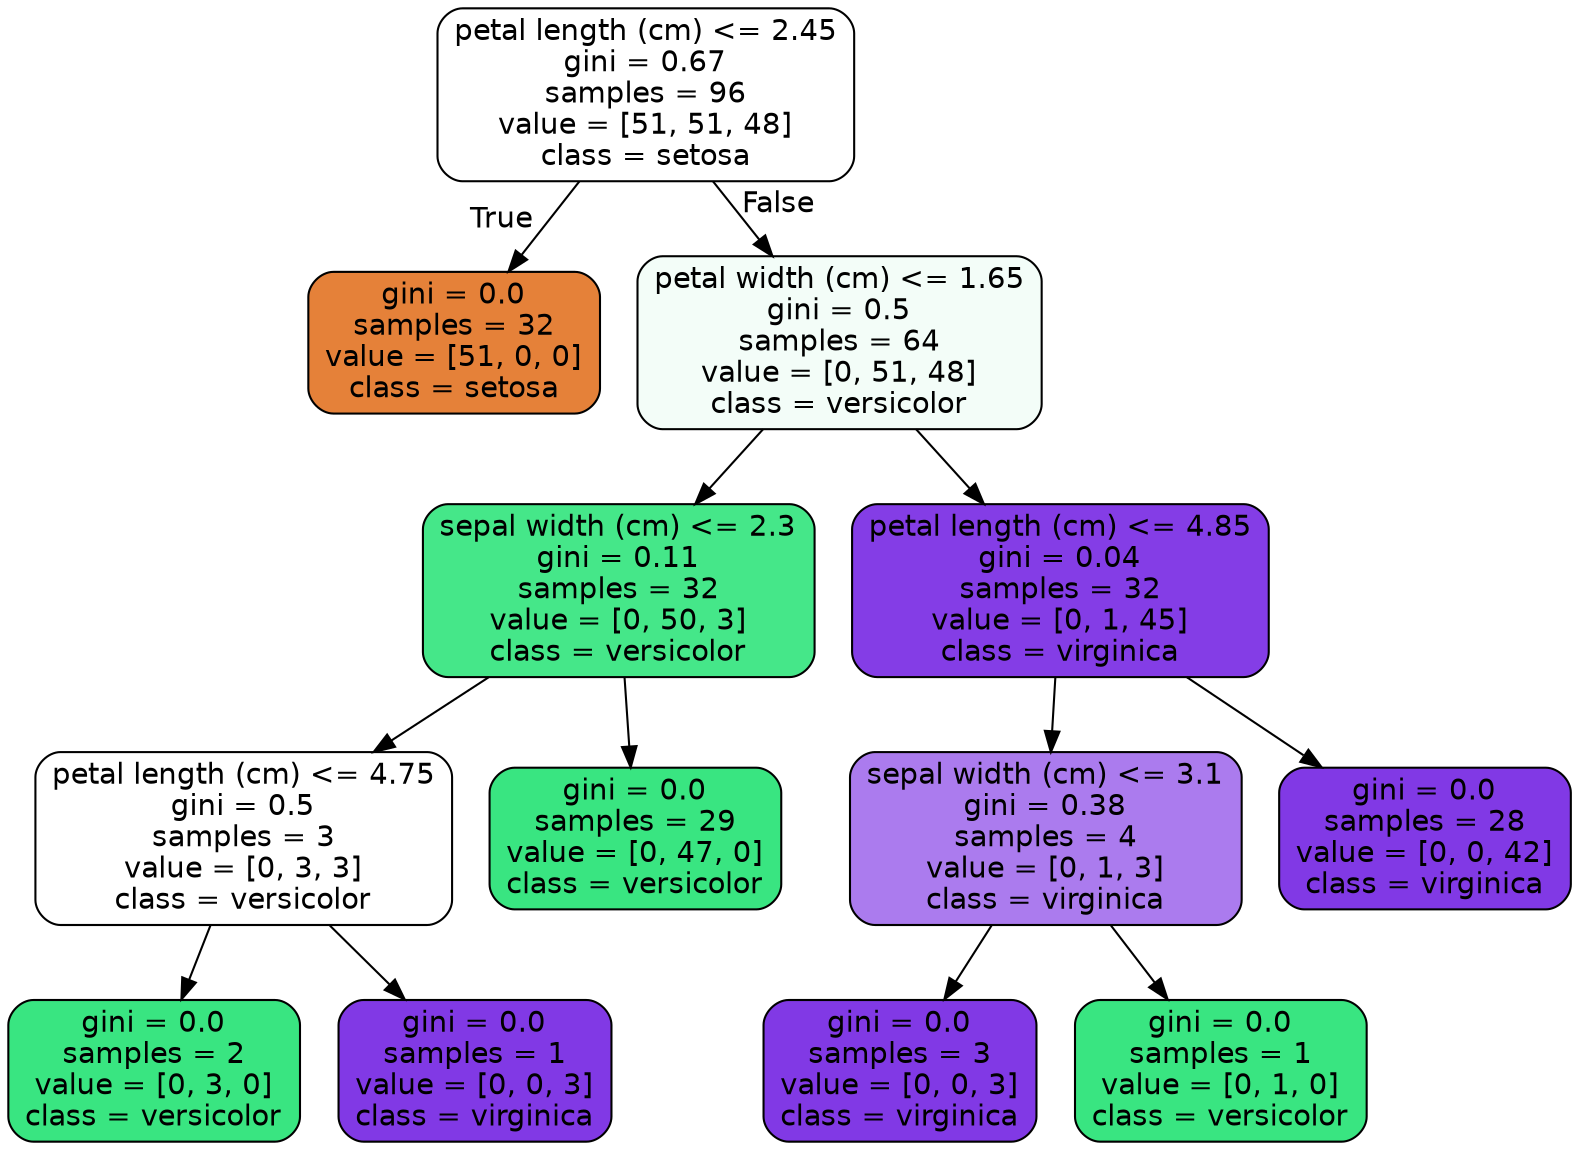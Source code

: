 digraph Tree {
node [shape=box, style="filled, rounded", color="black", fontname=helvetica] ;
edge [fontname=helvetica] ;
0 [label="petal length (cm) <= 2.45\ngini = 0.67\nsamples = 96\nvalue = [51, 51, 48]\nclass = setosa", fillcolor="#ffffff"] ;
1 [label="gini = 0.0\nsamples = 32\nvalue = [51, 0, 0]\nclass = setosa", fillcolor="#e58139"] ;
0 -> 1 [labeldistance=2.5, labelangle=45, headlabel="True"] ;
2 [label="petal width (cm) <= 1.65\ngini = 0.5\nsamples = 64\nvalue = [0, 51, 48]\nclass = versicolor", fillcolor="#f3fdf8"] ;
0 -> 2 [labeldistance=2.5, labelangle=-45, headlabel="False"] ;
3 [label="sepal width (cm) <= 2.3\ngini = 0.11\nsamples = 32\nvalue = [0, 50, 3]\nclass = versicolor", fillcolor="#45e789"] ;
2 -> 3 ;
4 [label="petal length (cm) <= 4.75\ngini = 0.5\nsamples = 3\nvalue = [0, 3, 3]\nclass = versicolor", fillcolor="#ffffff"] ;
3 -> 4 ;
5 [label="gini = 0.0\nsamples = 2\nvalue = [0, 3, 0]\nclass = versicolor", fillcolor="#39e581"] ;
4 -> 5 ;
6 [label="gini = 0.0\nsamples = 1\nvalue = [0, 0, 3]\nclass = virginica", fillcolor="#8139e5"] ;
4 -> 6 ;
7 [label="gini = 0.0\nsamples = 29\nvalue = [0, 47, 0]\nclass = versicolor", fillcolor="#39e581"] ;
3 -> 7 ;
8 [label="petal length (cm) <= 4.85\ngini = 0.04\nsamples = 32\nvalue = [0, 1, 45]\nclass = virginica", fillcolor="#843de6"] ;
2 -> 8 ;
9 [label="sepal width (cm) <= 3.1\ngini = 0.38\nsamples = 4\nvalue = [0, 1, 3]\nclass = virginica", fillcolor="#ab7bee"] ;
8 -> 9 ;
10 [label="gini = 0.0\nsamples = 3\nvalue = [0, 0, 3]\nclass = virginica", fillcolor="#8139e5"] ;
9 -> 10 ;
11 [label="gini = 0.0\nsamples = 1\nvalue = [0, 1, 0]\nclass = versicolor", fillcolor="#39e581"] ;
9 -> 11 ;
12 [label="gini = 0.0\nsamples = 28\nvalue = [0, 0, 42]\nclass = virginica", fillcolor="#8139e5"] ;
8 -> 12 ;
}